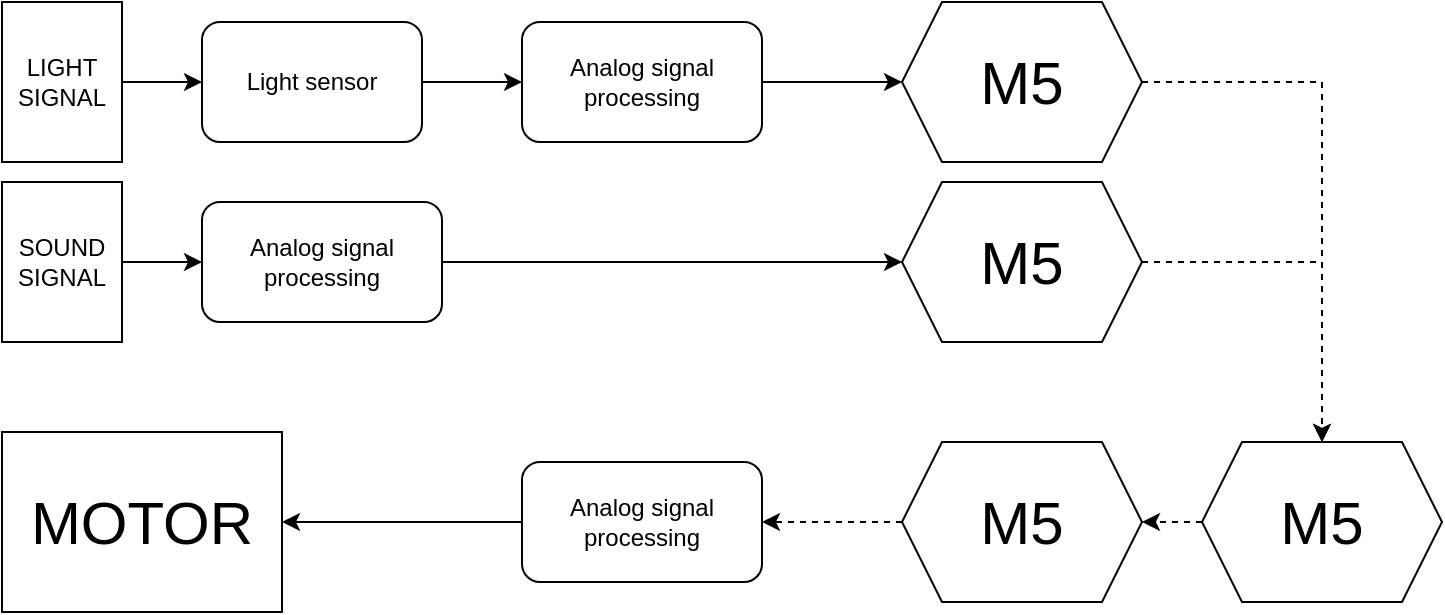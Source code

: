 <mxfile version="15.8.5" type="github">
  <diagram id="DL6SR3Jns12UY2ZeA2Pi" name="Page-1">
    <mxGraphModel dx="1038" dy="536" grid="1" gridSize="10" guides="1" tooltips="1" connect="1" arrows="1" fold="1" page="1" pageScale="1" pageWidth="827" pageHeight="1169" math="0" shadow="0">
      <root>
        <mxCell id="0" />
        <mxCell id="1" parent="0" />
        <mxCell id="W6AyKaZFO0cbx5s90EpX-5" style="edgeStyle=orthogonalEdgeStyle;rounded=0;orthogonalLoop=1;jettySize=auto;html=1;exitX=1;exitY=0.5;exitDx=0;exitDy=0;" edge="1" parent="1" source="W6AyKaZFO0cbx5s90EpX-3" target="W6AyKaZFO0cbx5s90EpX-4">
          <mxGeometry relative="1" as="geometry" />
        </mxCell>
        <mxCell id="W6AyKaZFO0cbx5s90EpX-3" value="LIGHT SIGNAL" style="rounded=0;whiteSpace=wrap;html=1;" vertex="1" parent="1">
          <mxGeometry x="20" y="80" width="60" height="80" as="geometry" />
        </mxCell>
        <mxCell id="W6AyKaZFO0cbx5s90EpX-7" style="edgeStyle=orthogonalEdgeStyle;rounded=0;orthogonalLoop=1;jettySize=auto;html=1;exitX=1;exitY=0.5;exitDx=0;exitDy=0;entryX=0;entryY=0.5;entryDx=0;entryDy=0;" edge="1" parent="1" source="W6AyKaZFO0cbx5s90EpX-4" target="W6AyKaZFO0cbx5s90EpX-6">
          <mxGeometry relative="1" as="geometry" />
        </mxCell>
        <mxCell id="W6AyKaZFO0cbx5s90EpX-4" value="Light sensor" style="rounded=1;whiteSpace=wrap;html=1;" vertex="1" parent="1">
          <mxGeometry x="120" y="90" width="110" height="60" as="geometry" />
        </mxCell>
        <mxCell id="W6AyKaZFO0cbx5s90EpX-12" style="edgeStyle=orthogonalEdgeStyle;rounded=0;orthogonalLoop=1;jettySize=auto;html=1;exitX=1;exitY=0.5;exitDx=0;exitDy=0;entryX=0;entryY=0.5;entryDx=0;entryDy=0;fontSize=30;strokeColor=#000000;" edge="1" parent="1" source="W6AyKaZFO0cbx5s90EpX-6" target="W6AyKaZFO0cbx5s90EpX-9">
          <mxGeometry relative="1" as="geometry" />
        </mxCell>
        <mxCell id="W6AyKaZFO0cbx5s90EpX-6" value="Analog signal processing" style="rounded=1;whiteSpace=wrap;html=1;" vertex="1" parent="1">
          <mxGeometry x="280" y="90" width="120" height="60" as="geometry" />
        </mxCell>
        <mxCell id="W6AyKaZFO0cbx5s90EpX-21" style="edgeStyle=orthogonalEdgeStyle;rounded=0;orthogonalLoop=1;jettySize=auto;html=1;exitX=1;exitY=0.5;exitDx=0;exitDy=0;entryX=0.5;entryY=0;entryDx=0;entryDy=0;fontSize=30;strokeColor=#000000;dashed=1;" edge="1" parent="1" source="W6AyKaZFO0cbx5s90EpX-9" target="W6AyKaZFO0cbx5s90EpX-20">
          <mxGeometry relative="1" as="geometry" />
        </mxCell>
        <mxCell id="W6AyKaZFO0cbx5s90EpX-9" value="&lt;font style=&quot;font-size: 30px&quot;&gt;M5&lt;/font&gt;" style="shape=hexagon;perimeter=hexagonPerimeter2;whiteSpace=wrap;html=1;fixedSize=1;" vertex="1" parent="1">
          <mxGeometry x="470" y="80" width="120" height="80" as="geometry" />
        </mxCell>
        <mxCell id="W6AyKaZFO0cbx5s90EpX-13" style="edgeStyle=orthogonalEdgeStyle;rounded=0;orthogonalLoop=1;jettySize=auto;html=1;exitX=1;exitY=0.5;exitDx=0;exitDy=0;" edge="1" parent="1" source="W6AyKaZFO0cbx5s90EpX-14">
          <mxGeometry relative="1" as="geometry">
            <mxPoint x="120" y="210" as="targetPoint" />
          </mxGeometry>
        </mxCell>
        <mxCell id="W6AyKaZFO0cbx5s90EpX-14" value="SOUND SIGNAL" style="rounded=0;whiteSpace=wrap;html=1;" vertex="1" parent="1">
          <mxGeometry x="20" y="170" width="60" height="80" as="geometry" />
        </mxCell>
        <mxCell id="W6AyKaZFO0cbx5s90EpX-17" style="edgeStyle=orthogonalEdgeStyle;rounded=0;orthogonalLoop=1;jettySize=auto;html=1;exitX=1;exitY=0.5;exitDx=0;exitDy=0;entryX=0;entryY=0.5;entryDx=0;entryDy=0;fontSize=30;strokeColor=#000000;" edge="1" parent="1" source="W6AyKaZFO0cbx5s90EpX-18" target="W6AyKaZFO0cbx5s90EpX-19">
          <mxGeometry relative="1" as="geometry" />
        </mxCell>
        <mxCell id="W6AyKaZFO0cbx5s90EpX-18" value="Analog signal processing" style="rounded=1;whiteSpace=wrap;html=1;" vertex="1" parent="1">
          <mxGeometry x="120" y="180" width="120" height="60" as="geometry" />
        </mxCell>
        <mxCell id="W6AyKaZFO0cbx5s90EpX-22" style="edgeStyle=orthogonalEdgeStyle;rounded=0;orthogonalLoop=1;jettySize=auto;html=1;exitX=1;exitY=0.5;exitDx=0;exitDy=0;fontSize=30;strokeColor=#000000;dashed=1;" edge="1" parent="1" source="W6AyKaZFO0cbx5s90EpX-19" target="W6AyKaZFO0cbx5s90EpX-20">
          <mxGeometry relative="1" as="geometry" />
        </mxCell>
        <mxCell id="W6AyKaZFO0cbx5s90EpX-19" value="&lt;font style=&quot;font-size: 30px&quot;&gt;M5&lt;/font&gt;" style="shape=hexagon;perimeter=hexagonPerimeter2;whiteSpace=wrap;html=1;fixedSize=1;" vertex="1" parent="1">
          <mxGeometry x="470" y="170" width="120" height="80" as="geometry" />
        </mxCell>
        <mxCell id="W6AyKaZFO0cbx5s90EpX-24" style="edgeStyle=orthogonalEdgeStyle;rounded=0;orthogonalLoop=1;jettySize=auto;html=1;exitX=0;exitY=0.5;exitDx=0;exitDy=0;entryX=1;entryY=0.5;entryDx=0;entryDy=0;dashed=1;fontSize=30;strokeColor=#000000;" edge="1" parent="1" source="W6AyKaZFO0cbx5s90EpX-20" target="W6AyKaZFO0cbx5s90EpX-23">
          <mxGeometry relative="1" as="geometry" />
        </mxCell>
        <mxCell id="W6AyKaZFO0cbx5s90EpX-20" value="&lt;font style=&quot;font-size: 30px&quot;&gt;M5&lt;/font&gt;" style="shape=hexagon;perimeter=hexagonPerimeter2;whiteSpace=wrap;html=1;fixedSize=1;" vertex="1" parent="1">
          <mxGeometry x="620" y="300" width="120" height="80" as="geometry" />
        </mxCell>
        <mxCell id="W6AyKaZFO0cbx5s90EpX-27" style="edgeStyle=orthogonalEdgeStyle;rounded=0;orthogonalLoop=1;jettySize=auto;html=1;exitX=0;exitY=0.5;exitDx=0;exitDy=0;dashed=1;fontSize=30;strokeColor=#000000;" edge="1" parent="1" source="W6AyKaZFO0cbx5s90EpX-23" target="W6AyKaZFO0cbx5s90EpX-26">
          <mxGeometry relative="1" as="geometry" />
        </mxCell>
        <mxCell id="W6AyKaZFO0cbx5s90EpX-23" value="&lt;font style=&quot;font-size: 30px&quot;&gt;M5&lt;/font&gt;" style="shape=hexagon;perimeter=hexagonPerimeter2;whiteSpace=wrap;html=1;fixedSize=1;" vertex="1" parent="1">
          <mxGeometry x="470" y="300" width="120" height="80" as="geometry" />
        </mxCell>
        <mxCell id="W6AyKaZFO0cbx5s90EpX-25" value="MOTOR" style="whiteSpace=wrap;html=1;fontSize=30;" vertex="1" parent="1">
          <mxGeometry x="20" y="295" width="140" height="90" as="geometry" />
        </mxCell>
        <mxCell id="W6AyKaZFO0cbx5s90EpX-28" style="edgeStyle=orthogonalEdgeStyle;rounded=0;orthogonalLoop=1;jettySize=auto;html=1;exitX=0;exitY=0.5;exitDx=0;exitDy=0;entryX=1;entryY=0.5;entryDx=0;entryDy=0;fontSize=30;strokeColor=#000000;" edge="1" parent="1" source="W6AyKaZFO0cbx5s90EpX-26" target="W6AyKaZFO0cbx5s90EpX-25">
          <mxGeometry relative="1" as="geometry" />
        </mxCell>
        <mxCell id="W6AyKaZFO0cbx5s90EpX-26" value="Analog signal processing" style="rounded=1;whiteSpace=wrap;html=1;" vertex="1" parent="1">
          <mxGeometry x="280" y="310" width="120" height="60" as="geometry" />
        </mxCell>
      </root>
    </mxGraphModel>
  </diagram>
</mxfile>
